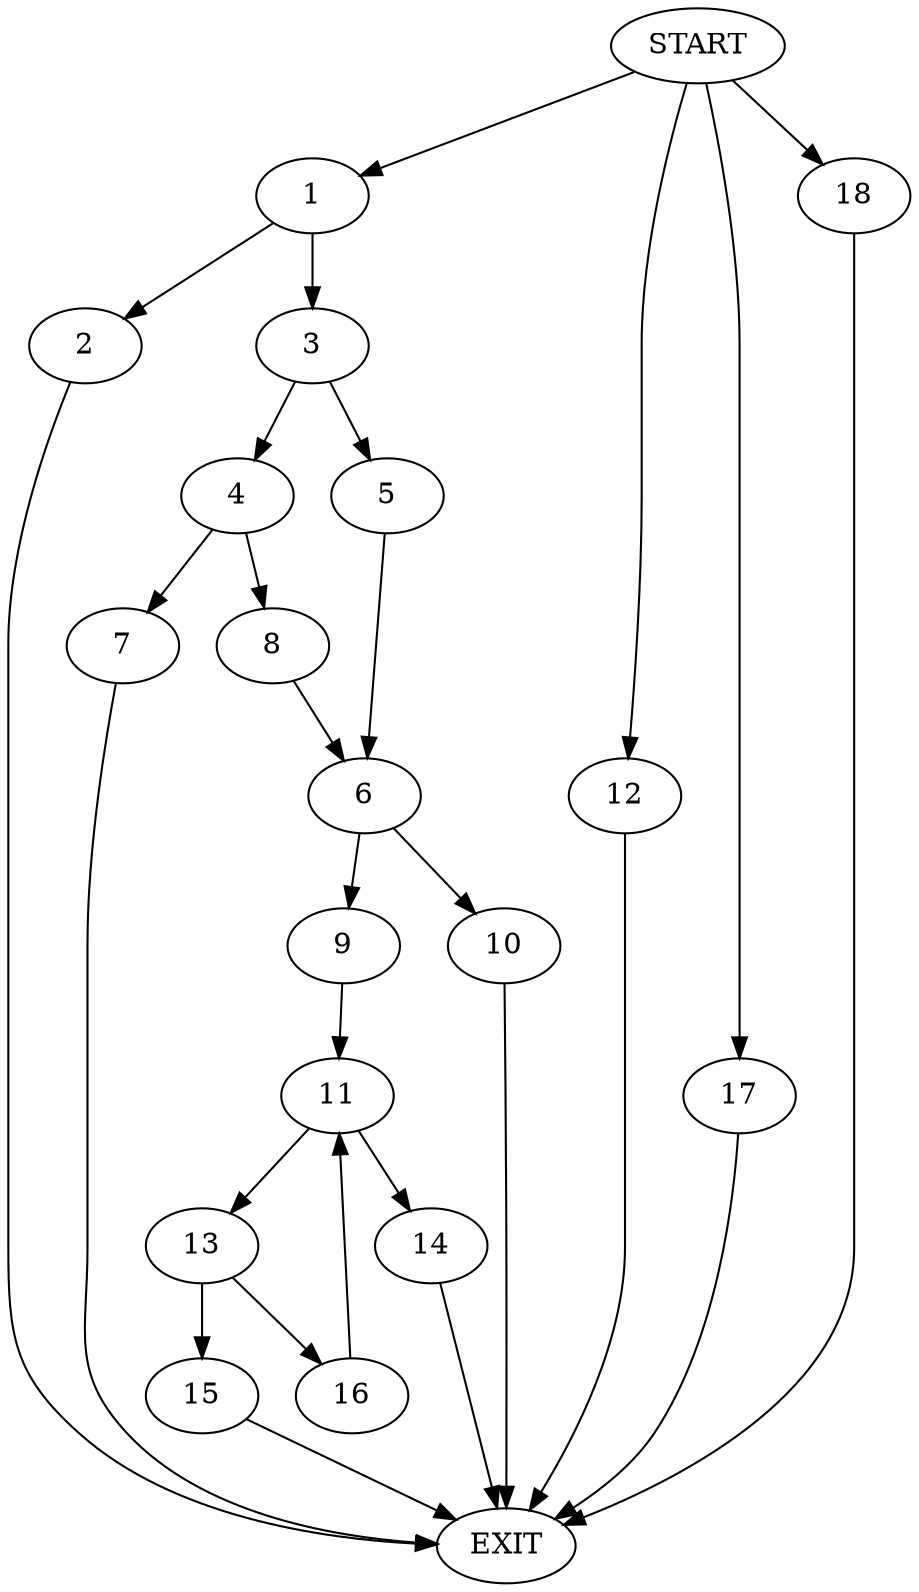 digraph {
0 [label="START"]
19 [label="EXIT"]
0 -> 1
1 -> 2
1 -> 3
3 -> 4
3 -> 5
2 -> 19
5 -> 6
4 -> 7
4 -> 8
6 -> 9
6 -> 10
7 -> 19
8 -> 6
9 -> 11
10 -> 19
0 -> 12
12 -> 19
11 -> 13
11 -> 14
14 -> 19
13 -> 15
13 -> 16
16 -> 11
15 -> 19
0 -> 17
17 -> 19
0 -> 18
18 -> 19
}
